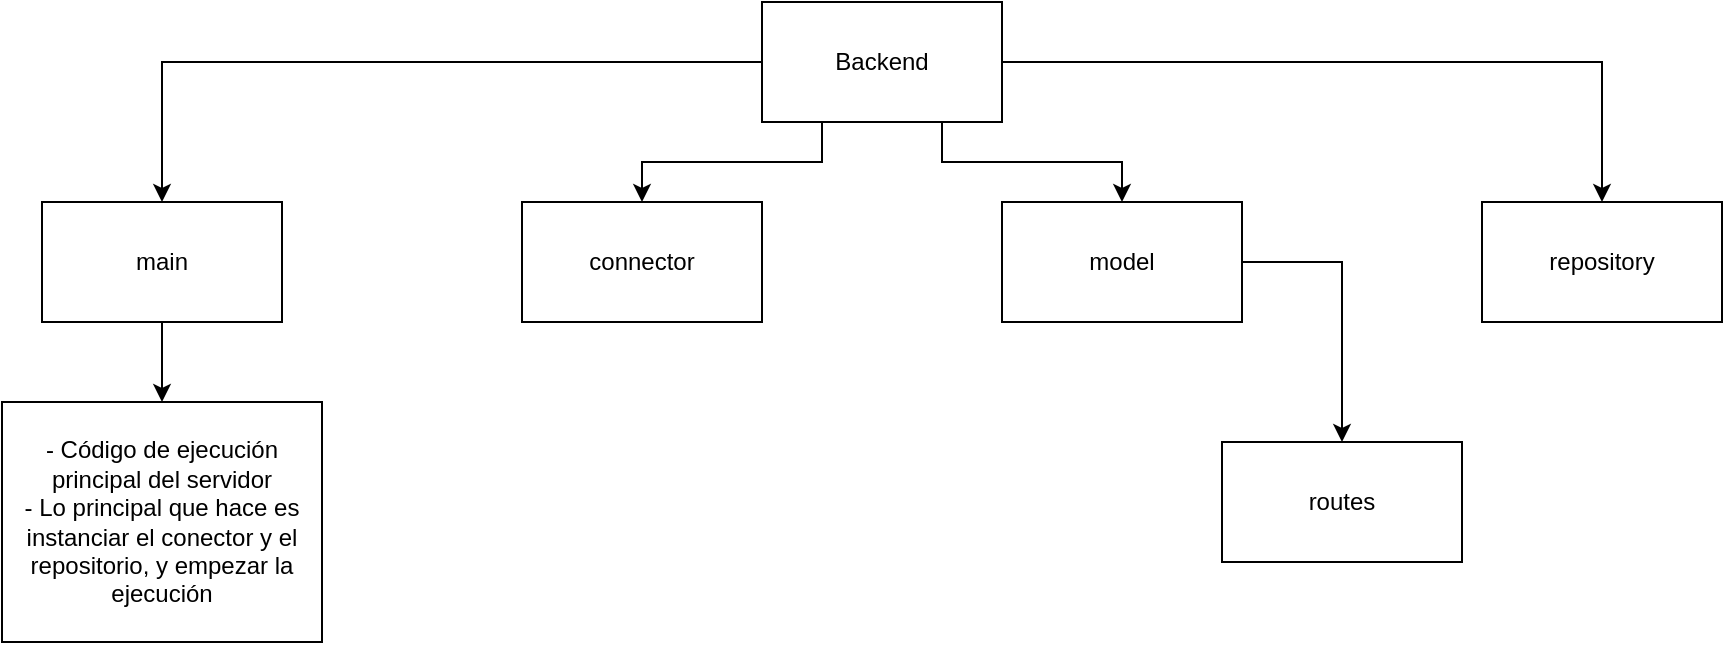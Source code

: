 <mxfile version="26.2.12">
  <diagram name="Page-1" id="2EwQ13ZnxfNRJ1NMO_2o">
    <mxGraphModel dx="1626" dy="750" grid="1" gridSize="10" guides="1" tooltips="1" connect="1" arrows="1" fold="1" page="1" pageScale="1" pageWidth="1100" pageHeight="850" math="0" shadow="0">
      <root>
        <mxCell id="0" />
        <mxCell id="1" parent="0" />
        <mxCell id="FWhbziOUTGveQ3GAkrlC-30" style="edgeStyle=orthogonalEdgeStyle;rounded=0;orthogonalLoop=1;jettySize=auto;html=1;exitX=0.5;exitY=1;exitDx=0;exitDy=0;entryX=0.5;entryY=0;entryDx=0;entryDy=0;" edge="1" parent="1" source="FWhbziOUTGveQ3GAkrlC-2" target="FWhbziOUTGveQ3GAkrlC-25">
          <mxGeometry relative="1" as="geometry" />
        </mxCell>
        <mxCell id="FWhbziOUTGveQ3GAkrlC-2" value="main" style="rounded=0;whiteSpace=wrap;html=1;" vertex="1" parent="1">
          <mxGeometry x="40" y="220" width="120" height="60" as="geometry" />
        </mxCell>
        <mxCell id="FWhbziOUTGveQ3GAkrlC-24" style="edgeStyle=orthogonalEdgeStyle;rounded=0;orthogonalLoop=1;jettySize=auto;html=1;exitX=1;exitY=0.5;exitDx=0;exitDy=0;" edge="1" parent="1" source="FWhbziOUTGveQ3GAkrlC-3" target="FWhbziOUTGveQ3GAkrlC-23">
          <mxGeometry relative="1" as="geometry" />
        </mxCell>
        <mxCell id="FWhbziOUTGveQ3GAkrlC-4" value="connector" style="rounded=0;whiteSpace=wrap;html=1;" vertex="1" parent="1">
          <mxGeometry x="280" y="220" width="120" height="60" as="geometry" />
        </mxCell>
        <mxCell id="FWhbziOUTGveQ3GAkrlC-5" value="repository" style="rounded=0;whiteSpace=wrap;html=1;" vertex="1" parent="1">
          <mxGeometry x="760" y="220" width="120" height="60" as="geometry" />
        </mxCell>
        <mxCell id="FWhbziOUTGveQ3GAkrlC-14" style="edgeStyle=orthogonalEdgeStyle;rounded=0;orthogonalLoop=1;jettySize=auto;html=1;exitX=0;exitY=0.5;exitDx=0;exitDy=0;entryX=0.5;entryY=0;entryDx=0;entryDy=0;" edge="1" parent="1" source="FWhbziOUTGveQ3GAkrlC-12" target="FWhbziOUTGveQ3GAkrlC-2">
          <mxGeometry relative="1" as="geometry" />
        </mxCell>
        <mxCell id="FWhbziOUTGveQ3GAkrlC-18" style="edgeStyle=orthogonalEdgeStyle;rounded=0;orthogonalLoop=1;jettySize=auto;html=1;exitX=1;exitY=0.5;exitDx=0;exitDy=0;entryX=0.5;entryY=0;entryDx=0;entryDy=0;" edge="1" parent="1" source="FWhbziOUTGveQ3GAkrlC-12" target="FWhbziOUTGveQ3GAkrlC-5">
          <mxGeometry relative="1" as="geometry" />
        </mxCell>
        <mxCell id="FWhbziOUTGveQ3GAkrlC-28" style="edgeStyle=orthogonalEdgeStyle;rounded=0;orthogonalLoop=1;jettySize=auto;html=1;exitX=0.75;exitY=1;exitDx=0;exitDy=0;" edge="1" parent="1" source="FWhbziOUTGveQ3GAkrlC-12" target="FWhbziOUTGveQ3GAkrlC-3">
          <mxGeometry relative="1" as="geometry" />
        </mxCell>
        <mxCell id="FWhbziOUTGveQ3GAkrlC-29" style="edgeStyle=orthogonalEdgeStyle;rounded=0;orthogonalLoop=1;jettySize=auto;html=1;exitX=0.25;exitY=1;exitDx=0;exitDy=0;" edge="1" parent="1" source="FWhbziOUTGveQ3GAkrlC-12" target="FWhbziOUTGveQ3GAkrlC-4">
          <mxGeometry relative="1" as="geometry" />
        </mxCell>
        <mxCell id="FWhbziOUTGveQ3GAkrlC-12" value="Backend" style="rounded=0;whiteSpace=wrap;html=1;" vertex="1" parent="1">
          <mxGeometry x="400" y="120" width="120" height="60" as="geometry" />
        </mxCell>
        <mxCell id="FWhbziOUTGveQ3GAkrlC-23" value="routes" style="rounded=0;whiteSpace=wrap;html=1;" vertex="1" parent="1">
          <mxGeometry x="630" y="340" width="120" height="60" as="geometry" />
        </mxCell>
        <mxCell id="FWhbziOUTGveQ3GAkrlC-25" value="- Código de ejecución principal del servidor&lt;div&gt;- Lo principal que hace es instanciar el conector y el repositorio, y empezar la ejecución&lt;/div&gt;" style="rounded=0;whiteSpace=wrap;html=1;" vertex="1" parent="1">
          <mxGeometry x="20" y="320" width="160" height="120" as="geometry" />
        </mxCell>
        <mxCell id="FWhbziOUTGveQ3GAkrlC-3" value="model" style="rounded=0;whiteSpace=wrap;html=1;" vertex="1" parent="1">
          <mxGeometry x="520" y="220" width="120" height="60" as="geometry" />
        </mxCell>
      </root>
    </mxGraphModel>
  </diagram>
</mxfile>

